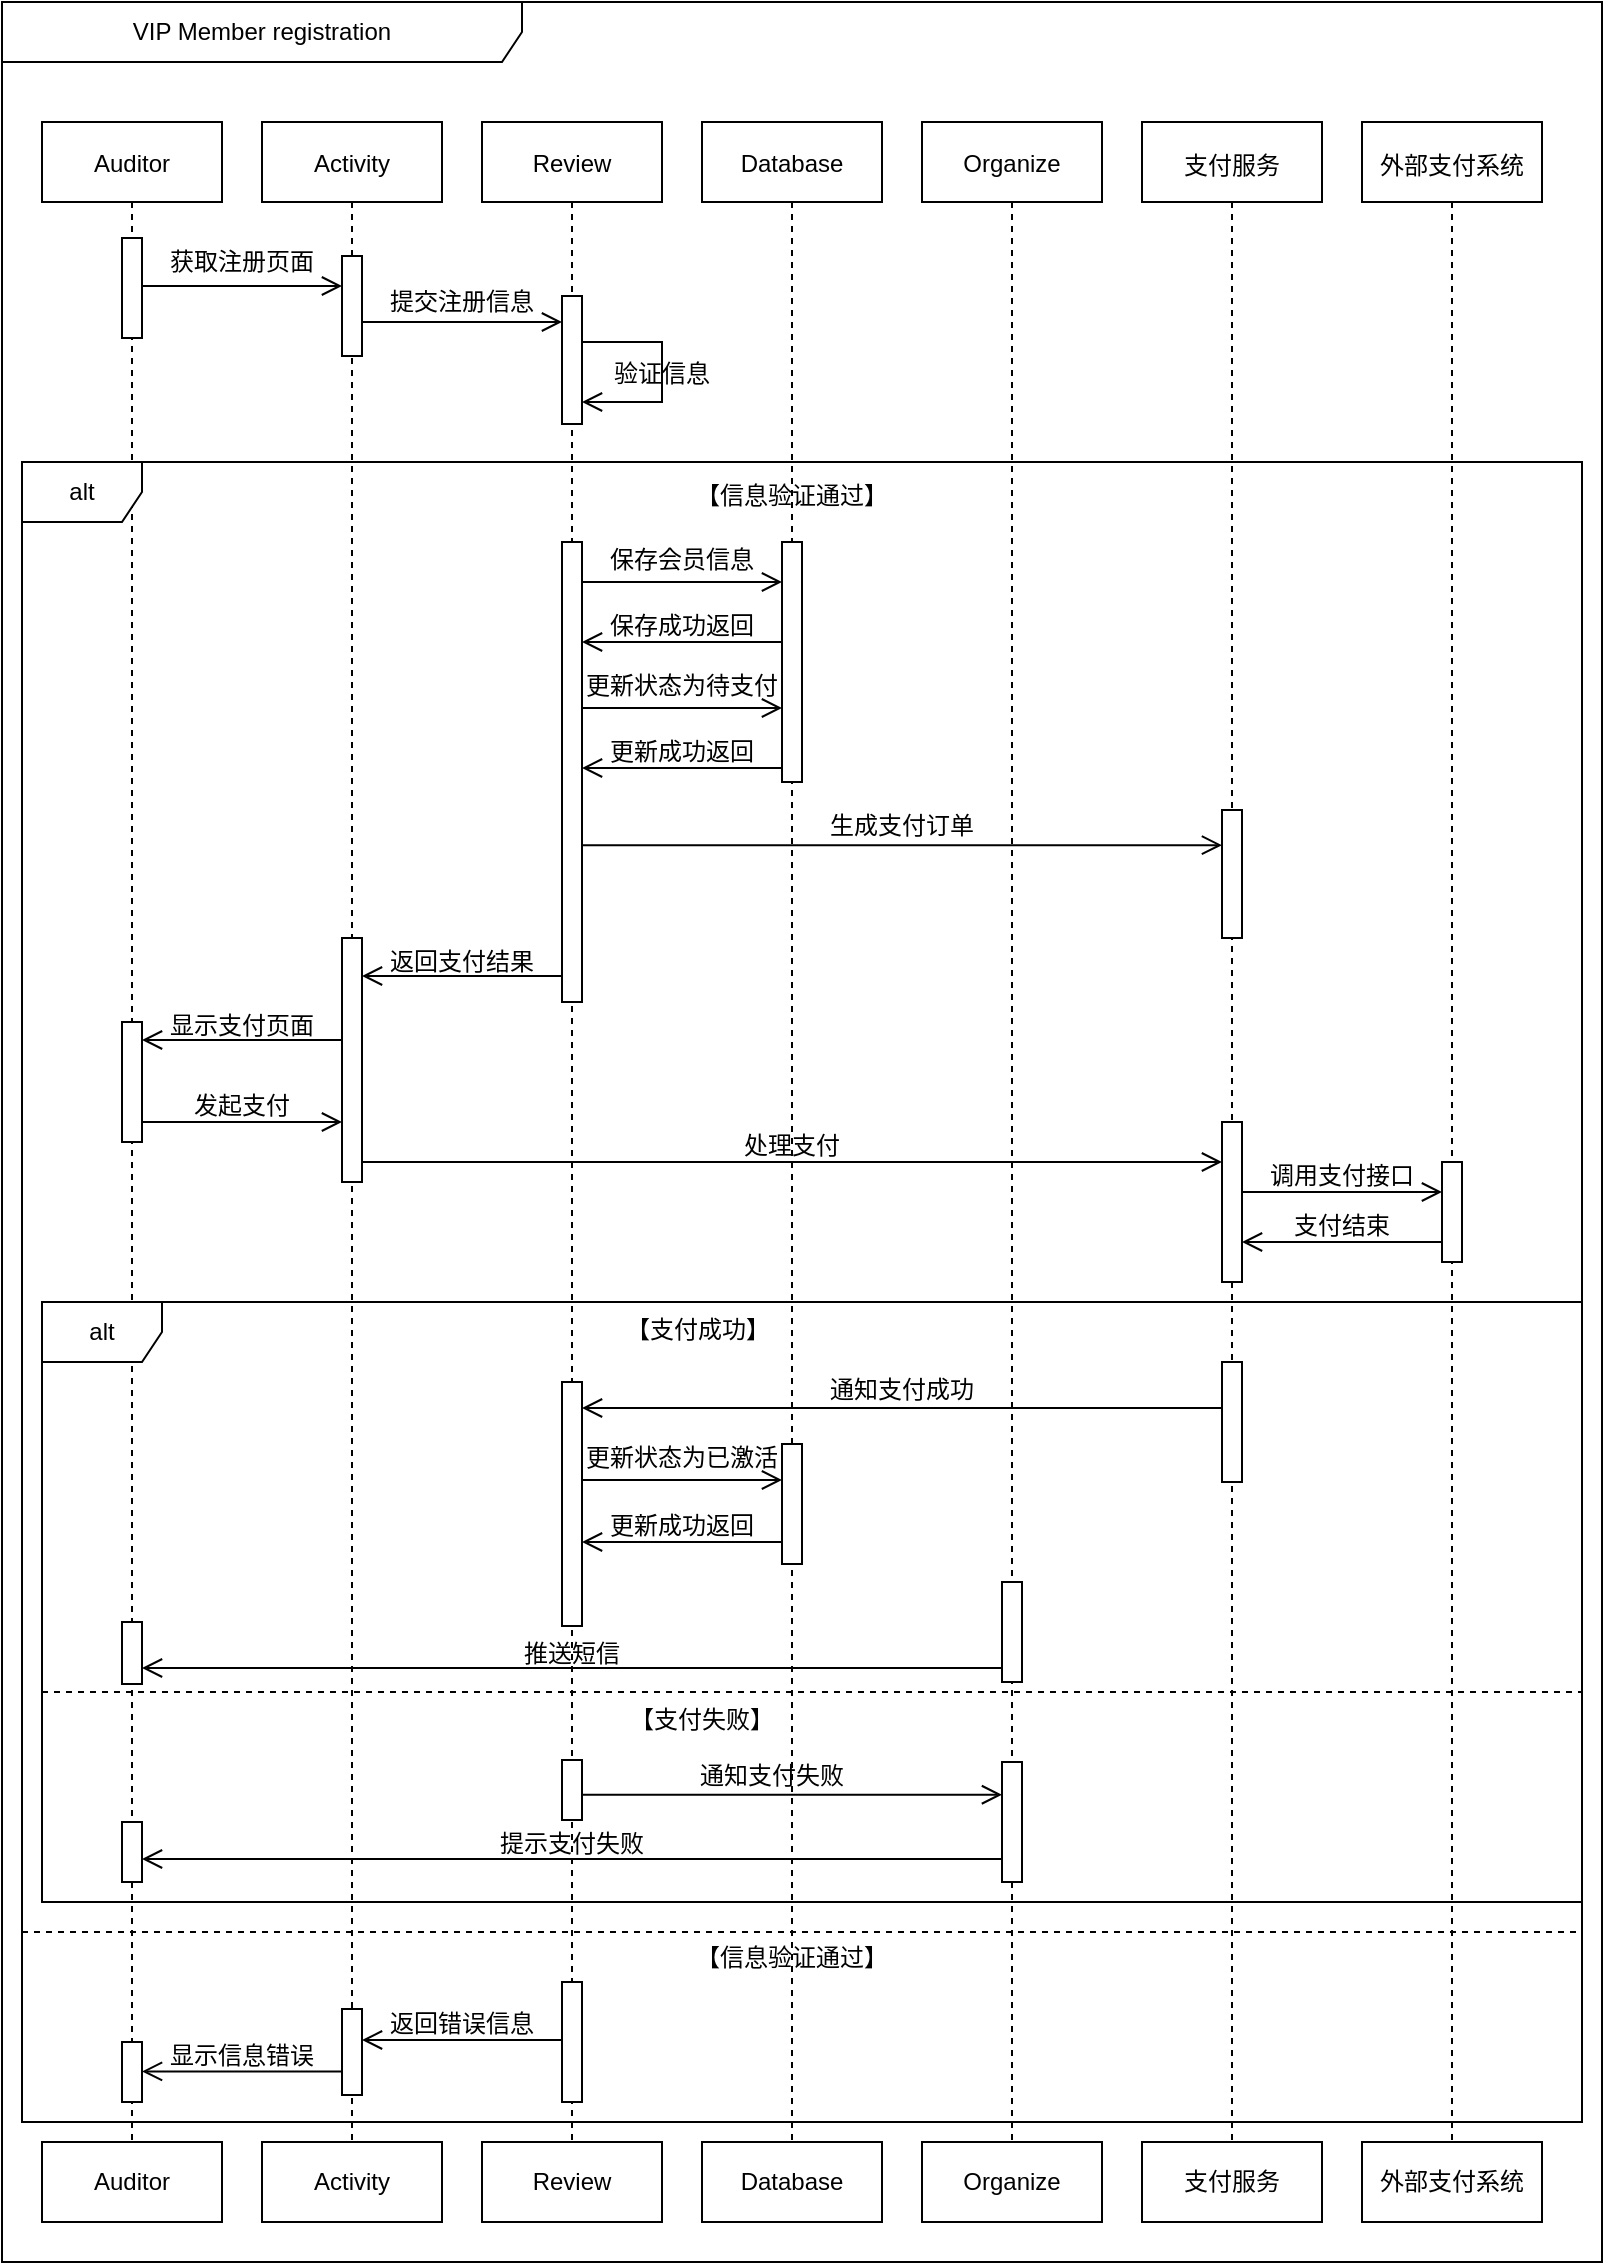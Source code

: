 <mxfile version="27.0.6">
  <diagram name="第 1 页" id="9dmGVnfgjMt7PtAkneYk">
    <mxGraphModel dx="1697" dy="1162" grid="1" gridSize="10" guides="1" tooltips="1" connect="1" arrows="1" fold="1" page="1" pageScale="1" pageWidth="827" pageHeight="1169" background="#FFFFFF" math="0" shadow="0">
      <root>
        <mxCell id="0" />
        <mxCell id="1" parent="0" />
        <mxCell id="_vKv7suW9C9v6eIGBpXc-9" value="VIP Member registration" style="shape=umlFrame;whiteSpace=wrap;html=1;pointerEvents=0;recursiveResize=0;container=1;collapsible=0;width=260;height=30;" vertex="1" parent="1">
          <mxGeometry x="10" y="10" width="800" height="1130" as="geometry" />
        </mxCell>
        <mxCell id="_vKv7suW9C9v6eIGBpXc-1" value="&lt;p style=&quot;margin: 0px; font-style: normal; font-variant-caps: normal; font-stretch: normal; line-height: normal; font-size-adjust: none; font-kerning: auto; font-variant-alternates: normal; font-variant-ligatures: normal; font-variant-numeric: normal; font-variant-east-asian: normal; font-variant-position: normal; font-variant-emoji: normal; font-feature-settings: normal; font-optical-sizing: auto; font-variation-settings: normal;&quot;&gt;Activity&lt;/p&gt;" style="shape=umlLifeline;perimeter=lifelinePerimeter;whiteSpace=wrap;html=1;container=1;dropTarget=0;collapsible=0;recursiveResize=0;outlineConnect=0;portConstraint=eastwest;newEdgeStyle={&quot;edgeStyle&quot;:&quot;elbowEdgeStyle&quot;,&quot;elbow&quot;:&quot;vertical&quot;,&quot;curved&quot;:0,&quot;rounded&quot;:0};" vertex="1" parent="_vKv7suW9C9v6eIGBpXc-9">
          <mxGeometry x="130" y="60" width="90" height="1010" as="geometry" />
        </mxCell>
        <mxCell id="_vKv7suW9C9v6eIGBpXc-18" value="" style="html=1;points=[[0,0,0,0,5],[0,1,0,0,-5],[1,0,0,0,5],[1,1,0,0,-5]];perimeter=orthogonalPerimeter;outlineConnect=0;targetShapes=umlLifeline;portConstraint=eastwest;newEdgeStyle={&quot;curved&quot;:0,&quot;rounded&quot;:0};" vertex="1" parent="_vKv7suW9C9v6eIGBpXc-1">
          <mxGeometry x="40" y="67" width="10" height="50" as="geometry" />
        </mxCell>
        <mxCell id="_vKv7suW9C9v6eIGBpXc-3" value="&lt;p style=&quot;margin: 0px; font-style: normal; font-variant-caps: normal; font-stretch: normal; line-height: normal; font-size-adjust: none; font-kerning: auto; font-variant-alternates: normal; font-variant-ligatures: normal; font-variant-numeric: normal; font-variant-east-asian: normal; font-variant-position: normal; font-variant-emoji: normal; font-feature-settings: normal; font-optical-sizing: auto; font-variation-settings: normal;&quot;&gt;Auditor&lt;/p&gt;" style="shape=umlLifeline;perimeter=lifelinePerimeter;whiteSpace=wrap;html=1;container=1;dropTarget=0;collapsible=0;recursiveResize=0;outlineConnect=0;portConstraint=eastwest;newEdgeStyle={&quot;edgeStyle&quot;:&quot;elbowEdgeStyle&quot;,&quot;elbow&quot;:&quot;vertical&quot;,&quot;curved&quot;:0,&quot;rounded&quot;:0};" vertex="1" parent="_vKv7suW9C9v6eIGBpXc-9">
          <mxGeometry x="20" y="60" width="90" height="1010" as="geometry" />
        </mxCell>
        <mxCell id="_vKv7suW9C9v6eIGBpXc-4" value="" style="html=1;points=[[0,0,0,0,5],[0,1,0,0,-5],[1,0,0,0,5],[1,1,0,0,-5]];perimeter=orthogonalPerimeter;outlineConnect=0;targetShapes=umlLifeline;portConstraint=eastwest;newEdgeStyle={&quot;curved&quot;:0,&quot;rounded&quot;:0};" vertex="1" parent="_vKv7suW9C9v6eIGBpXc-3">
          <mxGeometry x="40" y="58" width="10" height="50" as="geometry" />
        </mxCell>
        <mxCell id="_vKv7suW9C9v6eIGBpXc-5" value="&lt;p style=&quot;margin: 0px; font-style: normal; font-variant-caps: normal; font-stretch: normal; line-height: normal; font-size-adjust: none; font-kerning: auto; font-variant-alternates: normal; font-variant-ligatures: normal; font-variant-numeric: normal; font-variant-east-asian: normal; font-variant-position: normal; font-variant-emoji: normal; font-feature-settings: normal; font-optical-sizing: auto; font-variation-settings: normal;&quot;&gt;Database&lt;/p&gt;" style="shape=umlLifeline;perimeter=lifelinePerimeter;whiteSpace=wrap;html=1;container=1;dropTarget=0;collapsible=0;recursiveResize=0;outlineConnect=0;portConstraint=eastwest;newEdgeStyle={&quot;edgeStyle&quot;:&quot;elbowEdgeStyle&quot;,&quot;elbow&quot;:&quot;vertical&quot;,&quot;curved&quot;:0,&quot;rounded&quot;:0};" vertex="1" parent="_vKv7suW9C9v6eIGBpXc-9">
          <mxGeometry x="350" y="60" width="90" height="1010" as="geometry" />
        </mxCell>
        <mxCell id="_vKv7suW9C9v6eIGBpXc-14" value="" style="html=1;points=[[0,0,0,0,5],[0,1,0,0,-5],[1,0,0,0,5],[1,1,0,0,-5]];perimeter=orthogonalPerimeter;outlineConnect=0;targetShapes=umlLifeline;portConstraint=eastwest;newEdgeStyle={&quot;curved&quot;:0,&quot;rounded&quot;:0};" vertex="1" parent="_vKv7suW9C9v6eIGBpXc-5">
          <mxGeometry x="40" y="210" width="10" height="120" as="geometry" />
        </mxCell>
        <mxCell id="_vKv7suW9C9v6eIGBpXc-7" value="&lt;p style=&quot;margin: 0px; font-style: normal; font-variant-caps: normal; font-stretch: normal; line-height: normal; font-size-adjust: none; font-kerning: auto; font-variant-alternates: normal; font-variant-ligatures: normal; font-variant-numeric: normal; font-variant-east-asian: normal; font-variant-position: normal; font-variant-emoji: normal; font-feature-settings: normal; font-optical-sizing: auto; font-variation-settings: normal;&quot;&gt;Review&lt;/p&gt;" style="shape=umlLifeline;perimeter=lifelinePerimeter;whiteSpace=wrap;html=1;container=1;dropTarget=0;collapsible=0;recursiveResize=0;outlineConnect=0;portConstraint=eastwest;newEdgeStyle={&quot;edgeStyle&quot;:&quot;elbowEdgeStyle&quot;,&quot;elbow&quot;:&quot;vertical&quot;,&quot;curved&quot;:0,&quot;rounded&quot;:0};" vertex="1" parent="_vKv7suW9C9v6eIGBpXc-9">
          <mxGeometry x="240" y="60" width="90" height="1010" as="geometry" />
        </mxCell>
        <mxCell id="_vKv7suW9C9v6eIGBpXc-8" value="" style="html=1;points=[[0,0,0,0,5],[0,1,0,0,-5],[1,0,0,0,5],[1,1,0,0,-5]];perimeter=orthogonalPerimeter;outlineConnect=0;targetShapes=umlLifeline;portConstraint=eastwest;newEdgeStyle={&quot;curved&quot;:0,&quot;rounded&quot;:0};" vertex="1" parent="_vKv7suW9C9v6eIGBpXc-7">
          <mxGeometry x="40" y="87" width="10" height="64" as="geometry" />
        </mxCell>
        <mxCell id="_vKv7suW9C9v6eIGBpXc-11" value="&lt;p style=&quot;margin: 0px; font-style: normal; font-variant-caps: normal; font-stretch: normal; line-height: normal; font-size-adjust: none; font-kerning: auto; font-variant-alternates: normal; font-variant-ligatures: normal; font-variant-numeric: normal; font-variant-east-asian: normal; font-variant-position: normal; font-variant-emoji: normal; font-feature-settings: normal; font-optical-sizing: auto; font-variation-settings: normal;&quot;&gt;支付服务&lt;/p&gt;" style="shape=umlLifeline;perimeter=lifelinePerimeter;whiteSpace=wrap;html=1;container=1;dropTarget=0;collapsible=0;recursiveResize=0;outlineConnect=0;portConstraint=eastwest;newEdgeStyle={&quot;edgeStyle&quot;:&quot;elbowEdgeStyle&quot;,&quot;elbow&quot;:&quot;vertical&quot;,&quot;curved&quot;:0,&quot;rounded&quot;:0};" vertex="1" parent="_vKv7suW9C9v6eIGBpXc-9">
          <mxGeometry x="570" y="60" width="90" height="1010" as="geometry" />
        </mxCell>
        <mxCell id="_vKv7suW9C9v6eIGBpXc-13" value="&lt;p style=&quot;margin: 0px; font-style: normal; font-variant-caps: normal; font-stretch: normal; line-height: normal; font-size-adjust: none; font-kerning: auto; font-variant-alternates: normal; font-variant-ligatures: normal; font-variant-numeric: normal; font-variant-east-asian: normal; font-variant-position: normal; font-variant-emoji: normal; font-feature-settings: normal; font-optical-sizing: auto; font-variation-settings: normal;&quot;&gt;Organize&lt;/p&gt;" style="shape=umlLifeline;perimeter=lifelinePerimeter;whiteSpace=wrap;html=1;container=1;dropTarget=0;collapsible=0;recursiveResize=0;outlineConnect=0;portConstraint=eastwest;newEdgeStyle={&quot;edgeStyle&quot;:&quot;elbowEdgeStyle&quot;,&quot;elbow&quot;:&quot;vertical&quot;,&quot;curved&quot;:0,&quot;rounded&quot;:0};" vertex="1" parent="_vKv7suW9C9v6eIGBpXc-9">
          <mxGeometry x="460" y="60" width="90" height="1010" as="geometry" />
        </mxCell>
        <mxCell id="_vKv7suW9C9v6eIGBpXc-15" value="&lt;p style=&quot;margin: 0px; font-style: normal; font-variant-caps: normal; font-stretch: normal; line-height: normal; font-size-adjust: none; font-kerning: auto; font-variant-alternates: normal; font-variant-ligatures: normal; font-variant-numeric: normal; font-variant-east-asian: normal; font-variant-position: normal; font-variant-emoji: normal; font-feature-settings: normal; font-optical-sizing: auto; font-variation-settings: normal;&quot;&gt;外部支付系统&lt;/p&gt;" style="shape=umlLifeline;perimeter=lifelinePerimeter;whiteSpace=wrap;html=1;container=1;dropTarget=0;collapsible=0;recursiveResize=0;outlineConnect=0;portConstraint=eastwest;newEdgeStyle={&quot;edgeStyle&quot;:&quot;elbowEdgeStyle&quot;,&quot;elbow&quot;:&quot;vertical&quot;,&quot;curved&quot;:0,&quot;rounded&quot;:0};" vertex="1" parent="_vKv7suW9C9v6eIGBpXc-9">
          <mxGeometry x="680" y="60" width="90" height="1010" as="geometry" />
        </mxCell>
        <mxCell id="_vKv7suW9C9v6eIGBpXc-59" value="" style="html=1;points=[[0,0,0,0,5],[0,1,0,0,-5],[1,0,0,0,5],[1,1,0,0,-5]];perimeter=orthogonalPerimeter;outlineConnect=0;targetShapes=umlLifeline;portConstraint=eastwest;newEdgeStyle={&quot;curved&quot;:0,&quot;rounded&quot;:0};" vertex="1" parent="_vKv7suW9C9v6eIGBpXc-15">
          <mxGeometry x="40" y="520" width="10" height="50" as="geometry" />
        </mxCell>
        <mxCell id="_vKv7suW9C9v6eIGBpXc-17" value="" style="endArrow=open;startArrow=none;endFill=0;startFill=0;endSize=8;html=1;verticalAlign=bottom;labelBackgroundColor=none;strokeWidth=1;rounded=0;" edge="1" parent="_vKv7suW9C9v6eIGBpXc-9">
          <mxGeometry width="160" relative="1" as="geometry">
            <mxPoint x="70" y="142" as="sourcePoint" />
            <mxPoint x="170" y="142" as="targetPoint" />
          </mxGeometry>
        </mxCell>
        <mxCell id="_vKv7suW9C9v6eIGBpXc-20" value="&lt;p style=&quot;margin: 0px; font-style: normal; font-variant-caps: normal; font-stretch: normal; line-height: normal; font-size-adjust: none; font-kerning: auto; font-variant-alternates: normal; font-variant-ligatures: normal; font-variant-numeric: normal; font-variant-east-asian: normal; font-variant-position: normal; font-variant-emoji: normal; font-feature-settings: normal; font-optical-sizing: auto; font-variation-settings: normal;&quot;&gt;获取注册页面&lt;/p&gt;" style="text;html=1;align=center;verticalAlign=middle;whiteSpace=wrap;rounded=0;" vertex="1" parent="_vKv7suW9C9v6eIGBpXc-9">
          <mxGeometry x="80" y="118" width="80" height="20" as="geometry" />
        </mxCell>
        <mxCell id="_vKv7suW9C9v6eIGBpXc-22" value="" style="endArrow=open;startArrow=none;endFill=0;startFill=0;endSize=8;html=1;verticalAlign=bottom;labelBackgroundColor=none;strokeWidth=1;rounded=0;" edge="1" parent="_vKv7suW9C9v6eIGBpXc-9">
          <mxGeometry width="160" relative="1" as="geometry">
            <mxPoint x="180" y="160" as="sourcePoint" />
            <mxPoint x="280" y="160" as="targetPoint" />
          </mxGeometry>
        </mxCell>
        <mxCell id="_vKv7suW9C9v6eIGBpXc-23" value="&lt;p style=&quot;margin: 0px; font-style: normal; font-variant-caps: normal; font-stretch: normal; line-height: normal; font-size-adjust: none; font-kerning: auto; font-variant-alternates: normal; font-variant-ligatures: normal; font-variant-numeric: normal; font-variant-east-asian: normal; font-variant-position: normal; font-variant-emoji: normal; font-feature-settings: normal; font-optical-sizing: auto; font-variation-settings: normal;&quot;&gt;提交注册信息&lt;/p&gt;" style="text;html=1;align=center;verticalAlign=middle;whiteSpace=wrap;rounded=0;" vertex="1" parent="_vKv7suW9C9v6eIGBpXc-9">
          <mxGeometry x="190" y="138" width="80" height="20" as="geometry" />
        </mxCell>
        <mxCell id="_vKv7suW9C9v6eIGBpXc-25" value="" style="endArrow=open;startArrow=none;endFill=0;startFill=0;endSize=8;html=1;verticalAlign=bottom;labelBackgroundColor=none;strokeWidth=1;rounded=0;" edge="1" parent="_vKv7suW9C9v6eIGBpXc-9" target="_vKv7suW9C9v6eIGBpXc-8">
          <mxGeometry width="160" relative="1" as="geometry">
            <mxPoint x="290" y="170" as="sourcePoint" />
            <mxPoint x="450" y="170" as="targetPoint" />
            <Array as="points">
              <mxPoint x="330" y="170" />
              <mxPoint x="330" y="190" />
              <mxPoint x="330" y="200" />
            </Array>
          </mxGeometry>
        </mxCell>
        <mxCell id="_vKv7suW9C9v6eIGBpXc-26" value="&lt;p style=&quot;margin: 0px; font-style: normal; font-variant-caps: normal; font-stretch: normal; line-height: normal; font-size-adjust: none; font-kerning: auto; font-variant-alternates: normal; font-variant-ligatures: normal; font-variant-numeric: normal; font-variant-east-asian: normal; font-variant-position: normal; font-variant-emoji: normal; font-feature-settings: normal; font-optical-sizing: auto; font-variation-settings: normal;&quot;&gt;验证信息&lt;/p&gt;" style="text;html=1;align=center;verticalAlign=middle;whiteSpace=wrap;rounded=0;" vertex="1" parent="_vKv7suW9C9v6eIGBpXc-9">
          <mxGeometry x="300" y="172" width="60" height="24" as="geometry" />
        </mxCell>
        <mxCell id="_vKv7suW9C9v6eIGBpXc-97" value="Auditor" style="rounded=0;whiteSpace=wrap;html=1;" vertex="1" parent="_vKv7suW9C9v6eIGBpXc-9">
          <mxGeometry x="20" y="1070" width="90" height="40" as="geometry" />
        </mxCell>
        <mxCell id="_vKv7suW9C9v6eIGBpXc-98" value="Activity" style="rounded=0;whiteSpace=wrap;html=1;" vertex="1" parent="_vKv7suW9C9v6eIGBpXc-9">
          <mxGeometry x="130" y="1070" width="90" height="40" as="geometry" />
        </mxCell>
        <mxCell id="_vKv7suW9C9v6eIGBpXc-103" value="外部支付系统" style="rounded=0;whiteSpace=wrap;html=1;" vertex="1" parent="_vKv7suW9C9v6eIGBpXc-9">
          <mxGeometry x="680" y="1070" width="90" height="40" as="geometry" />
        </mxCell>
        <mxCell id="_vKv7suW9C9v6eIGBpXc-102" value="支付服务" style="rounded=0;whiteSpace=wrap;html=1;" vertex="1" parent="_vKv7suW9C9v6eIGBpXc-9">
          <mxGeometry x="570" y="1070" width="90" height="40" as="geometry" />
        </mxCell>
        <mxCell id="_vKv7suW9C9v6eIGBpXc-101" value="Review" style="rounded=0;whiteSpace=wrap;html=1;" vertex="1" parent="_vKv7suW9C9v6eIGBpXc-9">
          <mxGeometry x="240" y="1070" width="90" height="40" as="geometry" />
        </mxCell>
        <mxCell id="_vKv7suW9C9v6eIGBpXc-100" value="Database" style="rounded=0;whiteSpace=wrap;html=1;" vertex="1" parent="_vKv7suW9C9v6eIGBpXc-9">
          <mxGeometry x="350" y="1070" width="90" height="40" as="geometry" />
        </mxCell>
        <mxCell id="_vKv7suW9C9v6eIGBpXc-104" style="edgeStyle=orthogonalEdgeStyle;rounded=0;orthogonalLoop=1;jettySize=auto;html=1;exitX=0.5;exitY=1;exitDx=0;exitDy=0;" edge="1" parent="_vKv7suW9C9v6eIGBpXc-9" source="_vKv7suW9C9v6eIGBpXc-100" target="_vKv7suW9C9v6eIGBpXc-100">
          <mxGeometry relative="1" as="geometry" />
        </mxCell>
        <mxCell id="_vKv7suW9C9v6eIGBpXc-105" value="Organize" style="rounded=0;whiteSpace=wrap;html=1;" vertex="1" parent="_vKv7suW9C9v6eIGBpXc-9">
          <mxGeometry x="460" y="1070" width="90" height="40" as="geometry" />
        </mxCell>
        <mxCell id="_vKv7suW9C9v6eIGBpXc-27" value="alt" style="shape=umlFrame;whiteSpace=wrap;html=1;pointerEvents=0;recursiveResize=0;container=1;collapsible=0;width=60;height=30;" vertex="1" parent="1">
          <mxGeometry x="20" y="240" width="780" height="830" as="geometry" />
        </mxCell>
        <mxCell id="_vKv7suW9C9v6eIGBpXc-28" value="【信息验证通过】" style="text;html=1;" vertex="1" parent="_vKv7suW9C9v6eIGBpXc-27">
          <mxGeometry width="100" height="20" relative="1" as="geometry">
            <mxPoint x="335" y="3" as="offset" />
          </mxGeometry>
        </mxCell>
        <mxCell id="_vKv7suW9C9v6eIGBpXc-29" value="" style="line;strokeWidth=1;dashed=1;labelPosition=center;verticalLabelPosition=bottom;align=left;verticalAlign=top;spacingLeft=20;spacingTop=15;html=1;whiteSpace=wrap;" vertex="1" parent="_vKv7suW9C9v6eIGBpXc-27">
          <mxGeometry y="730" width="780" height="10" as="geometry" />
        </mxCell>
        <mxCell id="_vKv7suW9C9v6eIGBpXc-33" value="" style="html=1;points=[[0,0,0,0,5],[0,1,0,0,-5],[1,0,0,0,5],[1,1,0,0,-5]];perimeter=orthogonalPerimeter;outlineConnect=0;targetShapes=umlLifeline;portConstraint=eastwest;newEdgeStyle={&quot;curved&quot;:0,&quot;rounded&quot;:0};" vertex="1" parent="_vKv7suW9C9v6eIGBpXc-27">
          <mxGeometry x="270" y="40" width="10" height="230" as="geometry" />
        </mxCell>
        <mxCell id="_vKv7suW9C9v6eIGBpXc-32" value="" style="endArrow=open;startArrow=none;endFill=0;startFill=0;endSize=8;html=1;verticalAlign=bottom;labelBackgroundColor=none;strokeWidth=1;rounded=0;" edge="1" parent="_vKv7suW9C9v6eIGBpXc-27">
          <mxGeometry width="160" relative="1" as="geometry">
            <mxPoint x="280" y="60" as="sourcePoint" />
            <mxPoint x="380" y="60" as="targetPoint" />
          </mxGeometry>
        </mxCell>
        <mxCell id="_vKv7suW9C9v6eIGBpXc-34" value="&lt;p style=&quot;margin: 0px; font-style: normal; font-variant-caps: normal; font-stretch: normal; line-height: normal; font-size-adjust: none; font-kerning: auto; font-variant-alternates: normal; font-variant-ligatures: normal; font-variant-numeric: normal; font-variant-east-asian: normal; font-variant-position: normal; font-variant-emoji: normal; font-feature-settings: normal; font-optical-sizing: auto; font-variation-settings: normal;&quot;&gt;保存会员信息&lt;/p&gt;" style="text;html=1;align=center;verticalAlign=middle;whiteSpace=wrap;rounded=0;" vertex="1" parent="_vKv7suW9C9v6eIGBpXc-27">
          <mxGeometry x="290" y="37" width="80" height="20" as="geometry" />
        </mxCell>
        <mxCell id="_vKv7suW9C9v6eIGBpXc-36" value="" style="endArrow=open;startArrow=none;endFill=0;startFill=0;endSize=8;html=1;verticalAlign=bottom;labelBackgroundColor=none;strokeWidth=1;rounded=0;" edge="1" parent="_vKv7suW9C9v6eIGBpXc-27">
          <mxGeometry width="160" relative="1" as="geometry">
            <mxPoint x="380" y="90" as="sourcePoint" />
            <mxPoint x="280" y="90" as="targetPoint" />
          </mxGeometry>
        </mxCell>
        <mxCell id="_vKv7suW9C9v6eIGBpXc-37" value="&lt;p style=&quot;margin: 0px; font-style: normal; font-variant-caps: normal; font-stretch: normal; line-height: normal; font-size-adjust: none; font-kerning: auto; font-variant-alternates: normal; font-variant-ligatures: normal; font-variant-numeric: normal; font-variant-east-asian: normal; font-variant-position: normal; font-variant-emoji: normal; font-feature-settings: normal; font-optical-sizing: auto; font-variation-settings: normal;&quot;&gt;保存成功返回&lt;/p&gt;" style="text;html=1;align=center;verticalAlign=middle;whiteSpace=wrap;rounded=0;" vertex="1" parent="_vKv7suW9C9v6eIGBpXc-27">
          <mxGeometry x="290" y="70" width="80" height="20" as="geometry" />
        </mxCell>
        <mxCell id="_vKv7suW9C9v6eIGBpXc-38" value="" style="endArrow=open;startArrow=none;endFill=0;startFill=0;endSize=8;html=1;verticalAlign=bottom;labelBackgroundColor=none;strokeWidth=1;rounded=0;" edge="1" parent="_vKv7suW9C9v6eIGBpXc-27">
          <mxGeometry width="160" relative="1" as="geometry">
            <mxPoint x="280" y="123" as="sourcePoint" />
            <mxPoint x="380" y="123" as="targetPoint" />
          </mxGeometry>
        </mxCell>
        <mxCell id="_vKv7suW9C9v6eIGBpXc-39" value="&lt;p style=&quot;margin: 0px; font-style: normal; font-variant-caps: normal; font-stretch: normal; line-height: normal; font-size-adjust: none; font-kerning: auto; font-variant-alternates: normal; font-variant-ligatures: normal; font-variant-numeric: normal; font-variant-east-asian: normal; font-variant-position: normal; font-variant-emoji: normal; font-feature-settings: normal; font-optical-sizing: auto; font-variation-settings: normal;&quot;&gt;更新状态为待支付&lt;/p&gt;" style="text;html=1;align=center;verticalAlign=middle;whiteSpace=wrap;rounded=0;" vertex="1" parent="_vKv7suW9C9v6eIGBpXc-27">
          <mxGeometry x="280" y="100" width="100" height="20" as="geometry" />
        </mxCell>
        <mxCell id="_vKv7suW9C9v6eIGBpXc-40" value="" style="endArrow=open;startArrow=none;endFill=0;startFill=0;endSize=8;html=1;verticalAlign=bottom;labelBackgroundColor=none;strokeWidth=1;rounded=0;" edge="1" parent="_vKv7suW9C9v6eIGBpXc-27">
          <mxGeometry width="160" relative="1" as="geometry">
            <mxPoint x="380" y="153" as="sourcePoint" />
            <mxPoint x="280" y="153" as="targetPoint" />
          </mxGeometry>
        </mxCell>
        <mxCell id="_vKv7suW9C9v6eIGBpXc-41" value="&lt;p style=&quot;margin: 0px; font-style: normal; font-variant-caps: normal; font-stretch: normal; line-height: normal; font-size-adjust: none; font-kerning: auto; font-variant-alternates: normal; font-variant-ligatures: normal; font-variant-numeric: normal; font-variant-east-asian: normal; font-variant-position: normal; font-variant-emoji: normal; font-feature-settings: normal; font-optical-sizing: auto; font-variation-settings: normal;&quot;&gt;更新成功返回&lt;/p&gt;" style="text;html=1;align=center;verticalAlign=middle;whiteSpace=wrap;rounded=0;" vertex="1" parent="_vKv7suW9C9v6eIGBpXc-27">
          <mxGeometry x="290" y="133" width="80" height="20" as="geometry" />
        </mxCell>
        <mxCell id="_vKv7suW9C9v6eIGBpXc-42" value="" style="html=1;points=[[0,0,0,0,5],[0,1,0,0,-5],[1,0,0,0,5],[1,1,0,0,-5]];perimeter=orthogonalPerimeter;outlineConnect=0;targetShapes=umlLifeline;portConstraint=eastwest;newEdgeStyle={&quot;curved&quot;:0,&quot;rounded&quot;:0};" vertex="1" parent="_vKv7suW9C9v6eIGBpXc-27">
          <mxGeometry x="600" y="174" width="10" height="64" as="geometry" />
        </mxCell>
        <mxCell id="_vKv7suW9C9v6eIGBpXc-43" value="" style="endArrow=open;startArrow=none;endFill=0;startFill=0;endSize=8;html=1;verticalAlign=bottom;labelBackgroundColor=none;strokeWidth=1;rounded=0;" edge="1" parent="_vKv7suW9C9v6eIGBpXc-27" target="_vKv7suW9C9v6eIGBpXc-42">
          <mxGeometry width="160" relative="1" as="geometry">
            <mxPoint x="280" y="191.58" as="sourcePoint" />
            <mxPoint x="440" y="191.58" as="targetPoint" />
          </mxGeometry>
        </mxCell>
        <mxCell id="_vKv7suW9C9v6eIGBpXc-44" value="&lt;p style=&quot;margin: 0px; font-style: normal; font-variant-caps: normal; font-stretch: normal; line-height: normal; font-size-adjust: none; font-kerning: auto; font-variant-alternates: normal; font-variant-ligatures: normal; font-variant-numeric: normal; font-variant-east-asian: normal; font-variant-position: normal; font-variant-emoji: normal; font-feature-settings: normal; font-optical-sizing: auto; font-variation-settings: normal;&quot;&gt;生成支付订单&lt;/p&gt;" style="text;html=1;align=center;verticalAlign=middle;whiteSpace=wrap;rounded=0;" vertex="1" parent="_vKv7suW9C9v6eIGBpXc-27">
          <mxGeometry x="400" y="170" width="80" height="20" as="geometry" />
        </mxCell>
        <mxCell id="_vKv7suW9C9v6eIGBpXc-47" value="" style="html=1;points=[[0,0,0,0,5],[0,1,0,0,-5],[1,0,0,0,5],[1,1,0,0,-5]];perimeter=orthogonalPerimeter;outlineConnect=0;targetShapes=umlLifeline;portConstraint=eastwest;newEdgeStyle={&quot;curved&quot;:0,&quot;rounded&quot;:0};" vertex="1" parent="_vKv7suW9C9v6eIGBpXc-27">
          <mxGeometry x="160" y="238" width="10" height="122" as="geometry" />
        </mxCell>
        <mxCell id="_vKv7suW9C9v6eIGBpXc-48" value="" style="endArrow=open;startArrow=none;endFill=0;startFill=0;endSize=8;html=1;verticalAlign=bottom;labelBackgroundColor=none;strokeWidth=1;rounded=0;" edge="1" parent="_vKv7suW9C9v6eIGBpXc-27">
          <mxGeometry width="160" relative="1" as="geometry">
            <mxPoint x="270" y="257" as="sourcePoint" />
            <mxPoint x="170" y="257" as="targetPoint" />
          </mxGeometry>
        </mxCell>
        <mxCell id="_vKv7suW9C9v6eIGBpXc-49" value="&lt;p style=&quot;margin: 0px; font-style: normal; font-variant-caps: normal; font-stretch: normal; line-height: normal; font-size-adjust: none; font-kerning: auto; font-variant-alternates: normal; font-variant-ligatures: normal; font-variant-numeric: normal; font-variant-east-asian: normal; font-variant-position: normal; font-variant-emoji: normal; font-feature-settings: normal; font-optical-sizing: auto; font-variation-settings: normal;&quot;&gt;返回支付结果&lt;/p&gt;" style="text;html=1;align=center;verticalAlign=middle;whiteSpace=wrap;rounded=0;" vertex="1" parent="_vKv7suW9C9v6eIGBpXc-27">
          <mxGeometry x="180" y="238" width="80" height="20" as="geometry" />
        </mxCell>
        <mxCell id="_vKv7suW9C9v6eIGBpXc-50" value="" style="html=1;points=[[0,0,0,0,5],[0,1,0,0,-5],[1,0,0,0,5],[1,1,0,0,-5]];perimeter=orthogonalPerimeter;outlineConnect=0;targetShapes=umlLifeline;portConstraint=eastwest;newEdgeStyle={&quot;curved&quot;:0,&quot;rounded&quot;:0};" vertex="1" parent="_vKv7suW9C9v6eIGBpXc-27">
          <mxGeometry x="50" y="280" width="10" height="60" as="geometry" />
        </mxCell>
        <mxCell id="_vKv7suW9C9v6eIGBpXc-51" value="" style="endArrow=open;startArrow=none;endFill=0;startFill=0;endSize=8;html=1;verticalAlign=bottom;labelBackgroundColor=none;strokeWidth=1;rounded=0;" edge="1" parent="_vKv7suW9C9v6eIGBpXc-27">
          <mxGeometry width="160" relative="1" as="geometry">
            <mxPoint x="160" y="289" as="sourcePoint" />
            <mxPoint x="60" y="289" as="targetPoint" />
          </mxGeometry>
        </mxCell>
        <mxCell id="_vKv7suW9C9v6eIGBpXc-52" value="&lt;p style=&quot;margin: 0px; font-style: normal; font-variant-caps: normal; font-stretch: normal; line-height: normal; font-size-adjust: none; font-kerning: auto; font-variant-alternates: normal; font-variant-ligatures: normal; font-variant-numeric: normal; font-variant-east-asian: normal; font-variant-position: normal; font-variant-emoji: normal; font-feature-settings: normal; font-optical-sizing: auto; font-variation-settings: normal;&quot;&gt;显示&lt;span style=&quot;caret-color: rgba(0, 0, 0, 0); color: rgba(0, 0, 0, 0); font-family: monospace; font-size: 0px; text-align: start; white-space: nowrap;&quot;&gt;%3CmxGraphModel%3E%3Croot%3E%3CmxCell%20id%3D%220%22%2F%3E%3CmxCell%20id%3D%221%22%20parent%3D%220%22%2F%3E%3CmxCell%20id%3D%222%22%20value%3D%22%22%20style%3D%22endArrow%3Dopen%3BstartArrow%3Dnone%3BendFill%3D0%3BstartFill%3D0%3BendSize%3D8%3Bhtml%3D1%3BverticalAlign%3Dbottom%3BlabelBackgroundColor%3Dnone%3BstrokeWidth%3D1%3Brounded%3D0%3B%22%20edge%3D%221%22%20parent%3D%221%22%3E%3CmxGeometry%20width%3D%22160%22%20relative%3D%221%22%20as%3D%22geometry%22%3E%3CmxPoint%20x%3D%22290%22%20y%3D%22497%22%20as%3D%22sourcePoint%22%2F%3E%3CmxPoint%20x%3D%22190%22%20y%3D%22497%22%20as%3D%22targetPoint%22%2F%3E%3C%2FmxGeometry%3E%3C%2FmxCell%3E%3CmxCell%20id%3D%223%22%20value%3D%22%26lt%3Bp%20style%3D%26quot%3Bmargin%3A%200px%3B%20font-style%3A%20normal%3B%20font-variant-caps%3A%20normal%3B%20font-stretch%3A%20normal%3B%20line-height%3A%20normal%3B%20font-size-adjust%3A%20none%3B%20font-kerning%3A%20auto%3B%20font-variant-alternates%3A%20normal%3B%20font-variant-ligatures%3A%20normal%3B%20font-variant-numeric%3A%20normal%3B%20font-variant-east-asian%3A%20normal%3B%20font-variant-position%3A%20normal%3B%20font-variant-emoji%3A%20normal%3B%20font-feature-settings%3A%20normal%3B%20font-optical-sizing%3A%20auto%3B%20font-variation-settings%3A%20normal%3B%26quot%3B%26gt%3B%E8%BF%94%E5%9B%9E%E6%94%AF%E4%BB%98%E7%BB%93%E6%9E%9C%26lt%3B%2Fp%26gt%3B%22%20style%3D%22text%3Bhtml%3D1%3Balign%3Dcenter%3BverticalAlign%3Dmiddle%3BwhiteSpace%3Dwrap%3Brounded%3D0%3B%22%20vertex%3D%221%22%20parent%3D%221%22%3E%3CmxGeometry%20x%3D%22200%22%20y%3D%22478%22%20width%3D%2280%22%20height%3D%2220%22%20as%3D%22geometry%22%2F%3E%3C%2FmxCell%3E%3C%2Froot%3E%3C%2FmxGraphModel%3E&lt;/span&gt;支付页面&lt;/p&gt;" style="text;html=1;align=center;verticalAlign=middle;whiteSpace=wrap;rounded=0;" vertex="1" parent="_vKv7suW9C9v6eIGBpXc-27">
          <mxGeometry x="70" y="270" width="80" height="20" as="geometry" />
        </mxCell>
        <mxCell id="_vKv7suW9C9v6eIGBpXc-54" value="&lt;p style=&quot;margin: 0px; font-style: normal; font-variant-caps: normal; font-stretch: normal; line-height: normal; font-size-adjust: none; font-kerning: auto; font-variant-alternates: normal; font-variant-ligatures: normal; font-variant-numeric: normal; font-variant-east-asian: normal; font-variant-position: normal; font-variant-emoji: normal; font-feature-settings: normal; font-optical-sizing: auto; font-variation-settings: normal;&quot;&gt;发起支付&lt;/p&gt;" style="text;html=1;align=center;verticalAlign=middle;whiteSpace=wrap;rounded=0;" vertex="1" parent="_vKv7suW9C9v6eIGBpXc-27">
          <mxGeometry x="70" y="310" width="80" height="20" as="geometry" />
        </mxCell>
        <mxCell id="_vKv7suW9C9v6eIGBpXc-55" value="" style="endArrow=open;startArrow=none;endFill=0;startFill=0;endSize=8;html=1;verticalAlign=bottom;labelBackgroundColor=none;strokeWidth=1;rounded=0;" edge="1" parent="_vKv7suW9C9v6eIGBpXc-27" target="_vKv7suW9C9v6eIGBpXc-47">
          <mxGeometry width="160" relative="1" as="geometry">
            <mxPoint x="60" y="330" as="sourcePoint" />
            <mxPoint x="220" y="330" as="targetPoint" />
          </mxGeometry>
        </mxCell>
        <mxCell id="_vKv7suW9C9v6eIGBpXc-56" value="" style="html=1;points=[[0,0,0,0,5],[0,1,0,0,-5],[1,0,0,0,5],[1,1,0,0,-5]];perimeter=orthogonalPerimeter;outlineConnect=0;targetShapes=umlLifeline;portConstraint=eastwest;newEdgeStyle={&quot;curved&quot;:0,&quot;rounded&quot;:0};" vertex="1" parent="_vKv7suW9C9v6eIGBpXc-27">
          <mxGeometry x="600" y="330" width="10" height="80" as="geometry" />
        </mxCell>
        <mxCell id="_vKv7suW9C9v6eIGBpXc-57" value="" style="endArrow=open;startArrow=none;endFill=0;startFill=0;endSize=8;html=1;verticalAlign=bottom;labelBackgroundColor=none;strokeWidth=1;rounded=0;" edge="1" parent="_vKv7suW9C9v6eIGBpXc-27" target="_vKv7suW9C9v6eIGBpXc-56">
          <mxGeometry width="160" relative="1" as="geometry">
            <mxPoint x="170" y="350" as="sourcePoint" />
            <mxPoint x="330" y="350" as="targetPoint" />
          </mxGeometry>
        </mxCell>
        <mxCell id="_vKv7suW9C9v6eIGBpXc-58" value="&lt;p style=&quot;margin: 0px; font-style: normal; font-variant-caps: normal; font-stretch: normal; line-height: normal; font-size-adjust: none; font-kerning: auto; font-variant-alternates: normal; font-variant-ligatures: normal; font-variant-numeric: normal; font-variant-east-asian: normal; font-variant-position: normal; font-variant-emoji: normal; font-feature-settings: normal; font-optical-sizing: auto; font-variation-settings: normal;&quot;&gt;处理支付&lt;/p&gt;" style="text;html=1;align=center;verticalAlign=middle;whiteSpace=wrap;rounded=0;" vertex="1" parent="_vKv7suW9C9v6eIGBpXc-27">
          <mxGeometry x="345" y="330" width="80" height="20" as="geometry" />
        </mxCell>
        <mxCell id="_vKv7suW9C9v6eIGBpXc-60" value="&lt;p style=&quot;margin: 0px; font-style: normal; font-variant-caps: normal; font-stretch: normal; line-height: normal; font-size-adjust: none; font-kerning: auto; font-variant-alternates: normal; font-variant-ligatures: normal; font-variant-numeric: normal; font-variant-east-asian: normal; font-variant-position: normal; font-variant-emoji: normal; font-feature-settings: normal; font-optical-sizing: auto; font-variation-settings: normal;&quot;&gt;调用支付接口&lt;/p&gt;" style="text;html=1;align=center;verticalAlign=middle;whiteSpace=wrap;rounded=0;" vertex="1" parent="_vKv7suW9C9v6eIGBpXc-27">
          <mxGeometry x="620" y="345" width="80" height="20" as="geometry" />
        </mxCell>
        <mxCell id="_vKv7suW9C9v6eIGBpXc-61" value="" style="endArrow=open;startArrow=none;endFill=0;startFill=0;endSize=8;html=1;verticalAlign=bottom;labelBackgroundColor=none;strokeWidth=1;rounded=0;" edge="1" parent="_vKv7suW9C9v6eIGBpXc-27">
          <mxGeometry width="160" relative="1" as="geometry">
            <mxPoint x="610" y="365" as="sourcePoint" />
            <mxPoint x="710" y="365" as="targetPoint" />
          </mxGeometry>
        </mxCell>
        <mxCell id="_vKv7suW9C9v6eIGBpXc-62" value="" style="endArrow=open;startArrow=none;endFill=0;startFill=0;endSize=8;html=1;verticalAlign=bottom;labelBackgroundColor=none;strokeWidth=1;rounded=0;" edge="1" parent="_vKv7suW9C9v6eIGBpXc-27">
          <mxGeometry width="160" relative="1" as="geometry">
            <mxPoint x="710" y="390" as="sourcePoint" />
            <mxPoint x="610" y="390" as="targetPoint" />
          </mxGeometry>
        </mxCell>
        <mxCell id="_vKv7suW9C9v6eIGBpXc-63" value="&lt;p style=&quot;margin: 0px; font-style: normal; font-variant-caps: normal; font-stretch: normal; line-height: normal; font-size-adjust: none; font-kerning: auto; font-variant-alternates: normal; font-variant-ligatures: normal; font-variant-numeric: normal; font-variant-east-asian: normal; font-variant-position: normal; font-variant-emoji: normal; font-feature-settings: normal; font-optical-sizing: auto; font-variation-settings: normal;&quot;&gt;支付结束&lt;/p&gt;" style="text;html=1;align=center;verticalAlign=middle;whiteSpace=wrap;rounded=0;" vertex="1" parent="_vKv7suW9C9v6eIGBpXc-27">
          <mxGeometry x="620" y="370" width="80" height="20" as="geometry" />
        </mxCell>
        <mxCell id="_vKv7suW9C9v6eIGBpXc-64" value="alt" style="shape=umlFrame;whiteSpace=wrap;html=1;pointerEvents=0;recursiveResize=0;container=1;collapsible=0;width=60;height=30;" vertex="1" parent="_vKv7suW9C9v6eIGBpXc-27">
          <mxGeometry x="10" y="420" width="770" height="300" as="geometry" />
        </mxCell>
        <mxCell id="_vKv7suW9C9v6eIGBpXc-65" value="【支付成功】" style="text;html=1;" vertex="1" parent="_vKv7suW9C9v6eIGBpXc-64">
          <mxGeometry width="80" height="20" relative="1" as="geometry">
            <mxPoint x="290" as="offset" />
          </mxGeometry>
        </mxCell>
        <mxCell id="_vKv7suW9C9v6eIGBpXc-66" value="" style="line;strokeWidth=1;dashed=1;labelPosition=center;verticalLabelPosition=bottom;align=left;verticalAlign=top;spacingLeft=20;spacingTop=15;html=1;whiteSpace=wrap;" vertex="1" parent="_vKv7suW9C9v6eIGBpXc-64">
          <mxGeometry y="190" width="770" height="10" as="geometry" />
        </mxCell>
        <mxCell id="_vKv7suW9C9v6eIGBpXc-67" value="" style="html=1;points=[[0,0,0,0,5],[0,1,0,0,-5],[1,0,0,0,5],[1,1,0,0,-5]];perimeter=orthogonalPerimeter;outlineConnect=0;targetShapes=umlLifeline;portConstraint=eastwest;newEdgeStyle={&quot;curved&quot;:0,&quot;rounded&quot;:0};" vertex="1" parent="_vKv7suW9C9v6eIGBpXc-64">
          <mxGeometry x="260" y="40" width="10" height="122" as="geometry" />
        </mxCell>
        <mxCell id="_vKv7suW9C9v6eIGBpXc-68" value="" style="html=1;points=[[0,0,0,0,5],[0,1,0,0,-5],[1,0,0,0,5],[1,1,0,0,-5]];perimeter=orthogonalPerimeter;outlineConnect=0;targetShapes=umlLifeline;portConstraint=eastwest;newEdgeStyle={&quot;curved&quot;:0,&quot;rounded&quot;:0};" vertex="1" parent="_vKv7suW9C9v6eIGBpXc-64">
          <mxGeometry x="370" y="71" width="10" height="60" as="geometry" />
        </mxCell>
        <mxCell id="_vKv7suW9C9v6eIGBpXc-69" value="" style="html=1;points=[[0,0,0,0,5],[0,1,0,0,-5],[1,0,0,0,5],[1,1,0,0,-5]];perimeter=orthogonalPerimeter;outlineConnect=0;targetShapes=umlLifeline;portConstraint=eastwest;newEdgeStyle={&quot;curved&quot;:0,&quot;rounded&quot;:0};" vertex="1" parent="_vKv7suW9C9v6eIGBpXc-64">
          <mxGeometry x="480" y="140" width="10" height="50" as="geometry" />
        </mxCell>
        <mxCell id="_vKv7suW9C9v6eIGBpXc-70" value="" style="html=1;points=[[0,0,0,0,5],[0,1,0,0,-5],[1,0,0,0,5],[1,1,0,0,-5]];perimeter=orthogonalPerimeter;outlineConnect=0;targetShapes=umlLifeline;portConstraint=eastwest;newEdgeStyle={&quot;curved&quot;:0,&quot;rounded&quot;:0};" vertex="1" parent="_vKv7suW9C9v6eIGBpXc-64">
          <mxGeometry x="590" y="30" width="10" height="60" as="geometry" />
        </mxCell>
        <mxCell id="_vKv7suW9C9v6eIGBpXc-46" value="&lt;p style=&quot;margin: 0px; font-style: normal; font-variant-caps: normal; font-stretch: normal; line-height: normal; font-size-adjust: none; font-kerning: auto; font-variant-alternates: normal; font-variant-ligatures: normal; font-variant-numeric: normal; font-variant-east-asian: normal; font-variant-position: normal; font-variant-emoji: normal; font-feature-settings: normal; font-optical-sizing: auto; font-variation-settings: normal;&quot;&gt;通知支付成功&lt;/p&gt;" style="text;html=1;align=center;verticalAlign=middle;whiteSpace=wrap;rounded=0;" vertex="1" parent="_vKv7suW9C9v6eIGBpXc-64">
          <mxGeometry x="390" y="32" width="80" height="20" as="geometry" />
        </mxCell>
        <mxCell id="_vKv7suW9C9v6eIGBpXc-45" value="" style="endArrow=open;startArrow=none;endFill=0;startFill=0;endSize=8;html=1;verticalAlign=bottom;labelBackgroundColor=none;strokeWidth=1;rounded=0;" edge="1" parent="_vKv7suW9C9v6eIGBpXc-64">
          <mxGeometry width="160" relative="1" as="geometry">
            <mxPoint x="590" y="53.0" as="sourcePoint" />
            <mxPoint x="270" y="53.0" as="targetPoint" />
          </mxGeometry>
        </mxCell>
        <mxCell id="_vKv7suW9C9v6eIGBpXc-71" value="" style="endArrow=open;startArrow=none;endFill=0;startFill=0;endSize=8;html=1;verticalAlign=bottom;labelBackgroundColor=none;strokeWidth=1;rounded=0;" edge="1" parent="_vKv7suW9C9v6eIGBpXc-64">
          <mxGeometry width="160" relative="1" as="geometry">
            <mxPoint x="270" y="89" as="sourcePoint" />
            <mxPoint x="370" y="89" as="targetPoint" />
          </mxGeometry>
        </mxCell>
        <mxCell id="_vKv7suW9C9v6eIGBpXc-72" value="&lt;p style=&quot;margin: 0px; font-style: normal; font-variant-caps: normal; font-stretch: normal; line-height: normal; font-size-adjust: none; font-kerning: auto; font-variant-alternates: normal; font-variant-ligatures: normal; font-variant-numeric: normal; font-variant-east-asian: normal; font-variant-position: normal; font-variant-emoji: normal; font-feature-settings: normal; font-optical-sizing: auto; font-variation-settings: normal;&quot;&gt;更新状态为已激活&lt;/p&gt;" style="text;html=1;align=center;verticalAlign=middle;whiteSpace=wrap;rounded=0;" vertex="1" parent="_vKv7suW9C9v6eIGBpXc-64">
          <mxGeometry x="270" y="66" width="100" height="20" as="geometry" />
        </mxCell>
        <mxCell id="_vKv7suW9C9v6eIGBpXc-73" value="" style="endArrow=open;startArrow=none;endFill=0;startFill=0;endSize=8;html=1;verticalAlign=bottom;labelBackgroundColor=none;strokeWidth=1;rounded=0;" edge="1" parent="_vKv7suW9C9v6eIGBpXc-64">
          <mxGeometry width="160" relative="1" as="geometry">
            <mxPoint x="370" y="120" as="sourcePoint" />
            <mxPoint x="270" y="120" as="targetPoint" />
          </mxGeometry>
        </mxCell>
        <mxCell id="_vKv7suW9C9v6eIGBpXc-74" value="&lt;p style=&quot;margin: 0px; font-style: normal; font-variant-caps: normal; font-stretch: normal; line-height: normal; font-size-adjust: none; font-kerning: auto; font-variant-alternates: normal; font-variant-ligatures: normal; font-variant-numeric: normal; font-variant-east-asian: normal; font-variant-position: normal; font-variant-emoji: normal; font-feature-settings: normal; font-optical-sizing: auto; font-variation-settings: normal;&quot;&gt;更新成功返回&lt;/p&gt;" style="text;html=1;align=center;verticalAlign=middle;whiteSpace=wrap;rounded=0;" vertex="1" parent="_vKv7suW9C9v6eIGBpXc-64">
          <mxGeometry x="280" y="100" width="80" height="20" as="geometry" />
        </mxCell>
        <mxCell id="_vKv7suW9C9v6eIGBpXc-75" value="" style="endArrow=open;startArrow=none;endFill=0;startFill=0;endSize=8;html=1;verticalAlign=bottom;labelBackgroundColor=none;strokeWidth=1;rounded=0;" edge="1" parent="_vKv7suW9C9v6eIGBpXc-64">
          <mxGeometry width="160" relative="1" as="geometry">
            <mxPoint x="260" y="246.37" as="sourcePoint" />
            <mxPoint x="480" y="246.37" as="targetPoint" />
          </mxGeometry>
        </mxCell>
        <mxCell id="_vKv7suW9C9v6eIGBpXc-76" value="&lt;p style=&quot;margin: 0px; font-style: normal; font-variant-caps: normal; font-stretch: normal; line-height: normal; font-size-adjust: none; font-kerning: auto; font-variant-alternates: normal; font-variant-ligatures: normal; font-variant-numeric: normal; font-variant-east-asian: normal; font-variant-position: normal; font-variant-emoji: normal; font-feature-settings: normal; font-optical-sizing: auto; font-variation-settings: normal;&quot;&gt;通知支付失败&lt;/p&gt;" style="text;html=1;align=center;verticalAlign=middle;whiteSpace=wrap;rounded=0;" vertex="1" parent="_vKv7suW9C9v6eIGBpXc-64">
          <mxGeometry x="325" y="225" width="80" height="20" as="geometry" />
        </mxCell>
        <mxCell id="_vKv7suW9C9v6eIGBpXc-77" value="&lt;p style=&quot;margin: 0px; font-style: normal; font-variant-caps: normal; font-stretch: normal; line-height: normal; font-size-adjust: none; font-kerning: auto; font-variant-alternates: normal; font-variant-ligatures: normal; font-variant-numeric: normal; font-variant-east-asian: normal; font-variant-position: normal; font-variant-emoji: normal; font-feature-settings: normal; font-optical-sizing: auto; font-variation-settings: normal;&quot;&gt;推送短信&lt;/p&gt;" style="text;html=1;align=center;verticalAlign=middle;whiteSpace=wrap;rounded=0;" vertex="1" parent="_vKv7suW9C9v6eIGBpXc-64">
          <mxGeometry x="225" y="163.5" width="80" height="20" as="geometry" />
        </mxCell>
        <mxCell id="_vKv7suW9C9v6eIGBpXc-78" value="" style="endArrow=open;startArrow=none;endFill=0;startFill=0;endSize=8;html=1;verticalAlign=bottom;labelBackgroundColor=none;strokeWidth=1;rounded=0;" edge="1" parent="_vKv7suW9C9v6eIGBpXc-64" target="_vKv7suW9C9v6eIGBpXc-79">
          <mxGeometry width="160" relative="1" as="geometry">
            <mxPoint x="480" y="183.0" as="sourcePoint" />
            <mxPoint x="160" y="183.0" as="targetPoint" />
          </mxGeometry>
        </mxCell>
        <mxCell id="_vKv7suW9C9v6eIGBpXc-79" value="" style="html=1;points=[[0,0,0,0,5],[0,1,0,0,-5],[1,0,0,0,5],[1,1,0,0,-5]];perimeter=orthogonalPerimeter;outlineConnect=0;targetShapes=umlLifeline;portConstraint=eastwest;newEdgeStyle={&quot;curved&quot;:0,&quot;rounded&quot;:0};" vertex="1" parent="_vKv7suW9C9v6eIGBpXc-64">
          <mxGeometry x="40" y="160" width="10" height="31" as="geometry" />
        </mxCell>
        <mxCell id="_vKv7suW9C9v6eIGBpXc-81" value="&lt;p style=&quot;margin: 0px; font-style: normal; font-variant-caps: normal; font-stretch: normal; line-height: normal; font-size-adjust: none; font-kerning: auto; font-variant-alternates: normal; font-variant-ligatures: normal; font-variant-numeric: normal; font-variant-east-asian: normal; font-variant-position: normal; font-variant-emoji: normal; font-feature-settings: normal; font-optical-sizing: auto; font-variation-settings: normal;&quot;&gt;【支付失败】&lt;/p&gt;" style="text;html=1;align=center;verticalAlign=middle;whiteSpace=wrap;rounded=0;" vertex="1" parent="_vKv7suW9C9v6eIGBpXc-64">
          <mxGeometry x="290" y="197" width="80" height="20" as="geometry" />
        </mxCell>
        <mxCell id="_vKv7suW9C9v6eIGBpXc-82" value="" style="html=1;points=[[0,0,0,0,5],[0,1,0,0,-5],[1,0,0,0,5],[1,1,0,0,-5]];perimeter=orthogonalPerimeter;outlineConnect=0;targetShapes=umlLifeline;portConstraint=eastwest;newEdgeStyle={&quot;curved&quot;:0,&quot;rounded&quot;:0};" vertex="1" parent="_vKv7suW9C9v6eIGBpXc-64">
          <mxGeometry x="480" y="230" width="10" height="60" as="geometry" />
        </mxCell>
        <mxCell id="_vKv7suW9C9v6eIGBpXc-83" value="" style="html=1;points=[[0,0,0,0,5],[0,1,0,0,-5],[1,0,0,0,5],[1,1,0,0,-5]];perimeter=orthogonalPerimeter;outlineConnect=0;targetShapes=umlLifeline;portConstraint=eastwest;newEdgeStyle={&quot;curved&quot;:0,&quot;rounded&quot;:0};" vertex="1" parent="_vKv7suW9C9v6eIGBpXc-64">
          <mxGeometry x="260" y="229" width="10" height="30" as="geometry" />
        </mxCell>
        <mxCell id="_vKv7suW9C9v6eIGBpXc-84" value="" style="html=1;points=[[0,0,0,0,5],[0,1,0,0,-5],[1,0,0,0,5],[1,1,0,0,-5]];perimeter=orthogonalPerimeter;outlineConnect=0;targetShapes=umlLifeline;portConstraint=eastwest;newEdgeStyle={&quot;curved&quot;:0,&quot;rounded&quot;:0};" vertex="1" parent="_vKv7suW9C9v6eIGBpXc-64">
          <mxGeometry x="40" y="260" width="10" height="30" as="geometry" />
        </mxCell>
        <mxCell id="_vKv7suW9C9v6eIGBpXc-85" value="&lt;p style=&quot;margin: 0px; font-style: normal; font-variant-caps: normal; font-stretch: normal; line-height: normal; font-size-adjust: none; font-kerning: auto; font-variant-alternates: normal; font-variant-ligatures: normal; font-variant-numeric: normal; font-variant-east-asian: normal; font-variant-position: normal; font-variant-emoji: normal; font-feature-settings: normal; font-optical-sizing: auto; font-variation-settings: normal;&quot;&gt;提示支付失败&lt;/p&gt;" style="text;html=1;align=center;verticalAlign=middle;whiteSpace=wrap;rounded=0;" vertex="1" parent="_vKv7suW9C9v6eIGBpXc-64">
          <mxGeometry x="225" y="259" width="80" height="20" as="geometry" />
        </mxCell>
        <mxCell id="_vKv7suW9C9v6eIGBpXc-86" value="" style="endArrow=open;startArrow=none;endFill=0;startFill=0;endSize=8;html=1;verticalAlign=bottom;labelBackgroundColor=none;strokeWidth=1;rounded=0;" edge="1" parent="_vKv7suW9C9v6eIGBpXc-64">
          <mxGeometry width="160" relative="1" as="geometry">
            <mxPoint x="480" y="278.5" as="sourcePoint" />
            <mxPoint x="50" y="278.5" as="targetPoint" />
          </mxGeometry>
        </mxCell>
        <mxCell id="_vKv7suW9C9v6eIGBpXc-87" value="【信息验证通过】" style="text;html=1;" vertex="1" parent="_vKv7suW9C9v6eIGBpXc-27">
          <mxGeometry x="335" y="734" width="100" height="20" as="geometry" />
        </mxCell>
        <mxCell id="_vKv7suW9C9v6eIGBpXc-89" value="" style="html=1;points=[[0,0,0,0,5],[0,1,0,0,-5],[1,0,0,0,5],[1,1,0,0,-5]];perimeter=orthogonalPerimeter;outlineConnect=0;targetShapes=umlLifeline;portConstraint=eastwest;newEdgeStyle={&quot;curved&quot;:0,&quot;rounded&quot;:0};" vertex="1" parent="_vKv7suW9C9v6eIGBpXc-27">
          <mxGeometry x="270" y="760" width="10" height="60" as="geometry" />
        </mxCell>
        <mxCell id="_vKv7suW9C9v6eIGBpXc-90" value="" style="html=1;points=[[0,0,0,0,5],[0,1,0,0,-5],[1,0,0,0,5],[1,1,0,0,-5]];perimeter=orthogonalPerimeter;outlineConnect=0;targetShapes=umlLifeline;portConstraint=eastwest;newEdgeStyle={&quot;curved&quot;:0,&quot;rounded&quot;:0};" vertex="1" parent="_vKv7suW9C9v6eIGBpXc-27">
          <mxGeometry x="160" y="773.5" width="10" height="43" as="geometry" />
        </mxCell>
        <mxCell id="_vKv7suW9C9v6eIGBpXc-91" value="" style="html=1;points=[[0,0,0,0,5],[0,1,0,0,-5],[1,0,0,0,5],[1,1,0,0,-5]];perimeter=orthogonalPerimeter;outlineConnect=0;targetShapes=umlLifeline;portConstraint=eastwest;newEdgeStyle={&quot;curved&quot;:0,&quot;rounded&quot;:0};" vertex="1" parent="_vKv7suW9C9v6eIGBpXc-27">
          <mxGeometry x="50" y="790" width="10" height="30" as="geometry" />
        </mxCell>
        <mxCell id="_vKv7suW9C9v6eIGBpXc-93" value="" style="endArrow=open;startArrow=none;endFill=0;startFill=0;endSize=8;html=1;verticalAlign=bottom;labelBackgroundColor=none;strokeWidth=1;rounded=0;" edge="1" parent="_vKv7suW9C9v6eIGBpXc-27">
          <mxGeometry width="160" relative="1" as="geometry">
            <mxPoint x="270" y="789" as="sourcePoint" />
            <mxPoint x="170" y="789" as="targetPoint" />
          </mxGeometry>
        </mxCell>
        <mxCell id="_vKv7suW9C9v6eIGBpXc-94" value="&lt;p style=&quot;margin: 0px; font-style: normal; font-variant-caps: normal; font-stretch: normal; line-height: normal; font-size-adjust: none; font-kerning: auto; font-variant-alternates: normal; font-variant-ligatures: normal; font-variant-numeric: normal; font-variant-east-asian: normal; font-variant-position: normal; font-variant-emoji: normal; font-feature-settings: normal; font-optical-sizing: auto; font-variation-settings: normal;&quot;&gt;返回错误信息&lt;/p&gt;" style="text;html=1;align=center;verticalAlign=middle;whiteSpace=wrap;rounded=0;" vertex="1" parent="_vKv7suW9C9v6eIGBpXc-27">
          <mxGeometry x="180" y="769" width="80" height="20" as="geometry" />
        </mxCell>
        <mxCell id="_vKv7suW9C9v6eIGBpXc-95" value="" style="endArrow=open;startArrow=none;endFill=0;startFill=0;endSize=8;html=1;verticalAlign=bottom;labelBackgroundColor=none;strokeWidth=1;rounded=0;" edge="1" parent="_vKv7suW9C9v6eIGBpXc-27">
          <mxGeometry width="160" relative="1" as="geometry">
            <mxPoint x="160" y="804.71" as="sourcePoint" />
            <mxPoint x="60" y="804.71" as="targetPoint" />
          </mxGeometry>
        </mxCell>
        <mxCell id="_vKv7suW9C9v6eIGBpXc-96" value="&lt;p style=&quot;margin: 0px; font-style: normal; font-variant-caps: normal; font-stretch: normal; line-height: normal; font-size-adjust: none; font-kerning: auto; font-variant-alternates: normal; font-variant-ligatures: normal; font-variant-numeric: normal; font-variant-east-asian: normal; font-variant-position: normal; font-variant-emoji: normal; font-feature-settings: normal; font-optical-sizing: auto; font-variation-settings: normal;&quot;&gt;显示信息错误&lt;/p&gt;" style="text;html=1;align=center;verticalAlign=middle;whiteSpace=wrap;rounded=0;" vertex="1" parent="_vKv7suW9C9v6eIGBpXc-27">
          <mxGeometry x="70" y="784.71" width="80" height="20" as="geometry" />
        </mxCell>
      </root>
    </mxGraphModel>
  </diagram>
</mxfile>

